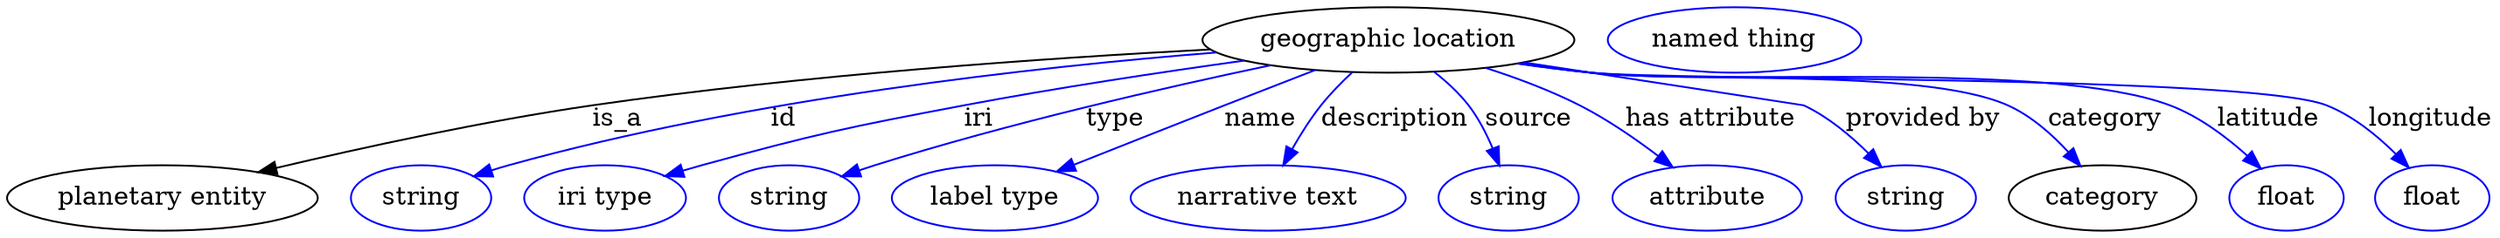 digraph {
	graph [bb="0,0,1361.1,123"];
	node [label="\N"];
	"geographic location"	[height=0.5,
		label="geographic location",
		pos="757.14,105",
		width=2.8345];
	"planetary entity"	[height=0.5,
		pos="85.142,18",
		width=2.3651];
	"geographic location" -> "planetary entity"	[label=is_a,
		lp="334.14,61.5",
		pos="e,137.99,32.297 659.11,99.79 570.27,95.111 435.94,85.883 320.14,69 261.18,60.404 194.86,45.834 147.74,34.633"];
	id	[color=blue,
		height=0.5,
		label=string,
		pos="226.14,18",
		width=1.0652];
	"geographic location" -> id	[color=blue,
		label=id,
		lp="425.14,61.5",
		pos="e,255.13,29.99 662.6,98.06 564.13,90.172 406.11,72.703 274.14,36 271.03,35.135 267.84,34.172 264.64,33.155",
		style=solid];
	iri	[color=blue,
		height=0.5,
		label="iri type",
		pos="327.14,18",
		width=1.2277];
	"geographic location" -> iri	[color=blue,
		label=iri,
		lp="532.14,61.5",
		pos="e,360.44,29.93 677.89,93.652 632.69,87.362 575.08,78.687 524.14,69 460.07,56.813 444.08,53.14 381.14,36 377.57,35.026 373.87,33.97 \
370.17,32.877",
		style=solid];
	type	[color=blue,
		height=0.5,
		label=string,
		pos="428.14,18",
		width=1.0652];
	"geographic location" -> type	[color=blue,
		label=type,
		lp="607.14,61.5",
		pos="e,457.1,29.898 692.33,91.034 634.72,78.88 548.51,59.146 475.14,36 472.39,35.131 469.56,34.201 466.71,33.24",
		style=solid];
	name	[color=blue,
		height=0.5,
		label="label type",
		pos="541.14,18",
		width=1.5707];
	"geographic location" -> name	[color=blue,
		label=name,
		lp="687.14,61.5",
		pos="e,575.08,32.539 716.8,88.378 701.27,82.347 683.37,75.375 667.14,69 639.59,58.174 608.69,45.914 584.38,36.244",
		style=solid];
	description	[color=blue,
		height=0.5,
		label="narrative text",
		pos="691.14,18",
		width=2.0943];
	"geographic location" -> description	[color=blue,
		label=description,
		lp="760.64,61.5",
		pos="e,699.42,35.979 737.26,87.166 731.39,81.694 725.19,75.379 720.14,69 714.32,61.647 708.89,53.001 704.33,44.985",
		style=solid];
	source	[color=blue,
		height=0.5,
		label=string,
		pos="823.14,18",
		width=1.0652];
	"geographic location" -> source	[color=blue,
		label=source,
		lp="834.14,61.5",
		pos="e,818.04,35.85 782.34,87.354 789.06,82.065 795.9,75.803 801.14,69 806.58,61.951 810.98,53.351 814.38,45.285",
		style=solid];
	"has attribute"	[color=blue,
		height=0.5,
		label=attribute,
		pos="931.14,18",
		width=1.4443];
	"geographic location" -> "has attribute"	[color=blue,
		label="has attribute",
		lp="934.14,61.5",
		pos="e,912.54,34.899 810.77,89.604 827.65,84.162 846.07,77.251 862.14,69 877,61.368 892.18,50.738 904.51,41.242",
		style=solid];
	"provided by"	[color=blue,
		height=0.5,
		label=string,
		pos="1039.1,18",
		width=1.0652];
	"geographic location" -> "provided by"	[color=blue,
		label="provided by",
		lp="1049.6,61.5",
		pos="e,1026.3,35.224 831.39,92.635 897.85,82.457 984.92,69.108 985.14,69 998.04,62.778 1010,52.424 1019.4,42.747",
		style=solid];
	category	[height=0.5,
		pos="1147.1,18",
		width=1.4263];
	"geographic location" -> category	[color=blue,
		label=category,
		lp="1148.6,61.5",
		pos="e,1135.3,35.575 828.99,92.211 842,90.301 855.46,88.47 868.14,87 918.63,81.149 1049.9,90.055 1096.1,69 1108.7,63.301 1119.9,53.152 \
1128.6,43.48",
		style=solid];
	latitude	[color=blue,
		height=0.5,
		label=float,
		pos="1248.1,18",
		width=0.86659];
	"geographic location" -> latitude	[color=blue,
		label=latitude,
		lp="1238.1,61.5",
		pos="e,1234,34.263 828.37,92.067 841.56,90.148 855.25,88.352 868.14,87 938.1,79.668 1118.3,93.781 1184.1,69 1200,63.026 1215.1,51.632 \
1226.6,41.228",
		style=solid];
	longitude	[color=blue,
		height=0.5,
		label=float,
		pos="1328.1,18",
		width=0.86659];
	"geographic location" -> longitude	[color=blue,
		label=longitude,
		lp="1327.1,61.5",
		pos="e,1315.2,34.792 828.06,91.981 841.35,90.058 855.14,88.283 868.14,87 912.64,82.609 1228.6,85.506 1270.1,69 1284.5,63.29 1297.8,52.443 \
1308,42.308",
		style=solid];
	"named thing_category"	[color=blue,
		height=0.5,
		label="named thing",
		pos="947.14,105",
		width=1.9318];
}
